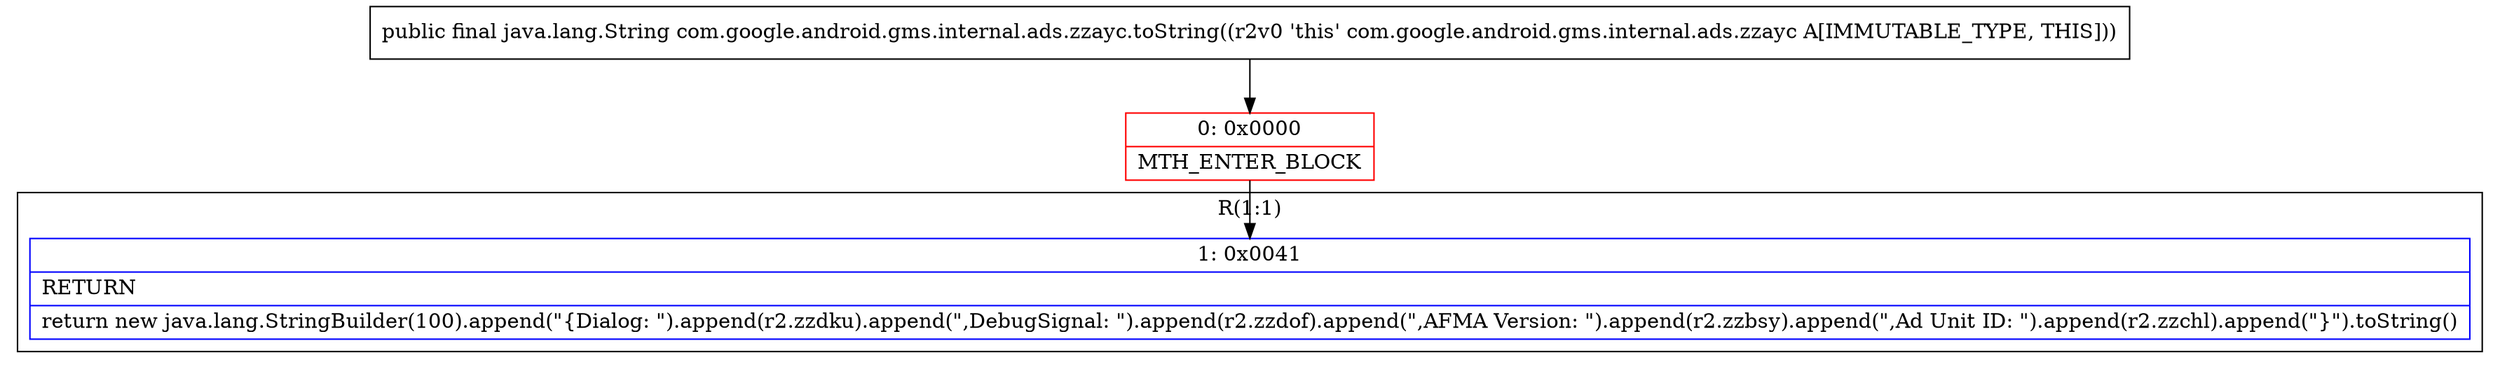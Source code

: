 digraph "CFG forcom.google.android.gms.internal.ads.zzayc.toString()Ljava\/lang\/String;" {
subgraph cluster_Region_1874579986 {
label = "R(1:1)";
node [shape=record,color=blue];
Node_1 [shape=record,label="{1\:\ 0x0041|RETURN\l|return new java.lang.StringBuilder(100).append(\"\{Dialog: \").append(r2.zzdku).append(\",DebugSignal: \").append(r2.zzdof).append(\",AFMA Version: \").append(r2.zzbsy).append(\",Ad Unit ID: \").append(r2.zzchl).append(\"\}\").toString()\l}"];
}
Node_0 [shape=record,color=red,label="{0\:\ 0x0000|MTH_ENTER_BLOCK\l}"];
MethodNode[shape=record,label="{public final java.lang.String com.google.android.gms.internal.ads.zzayc.toString((r2v0 'this' com.google.android.gms.internal.ads.zzayc A[IMMUTABLE_TYPE, THIS])) }"];
MethodNode -> Node_0;
Node_0 -> Node_1;
}


